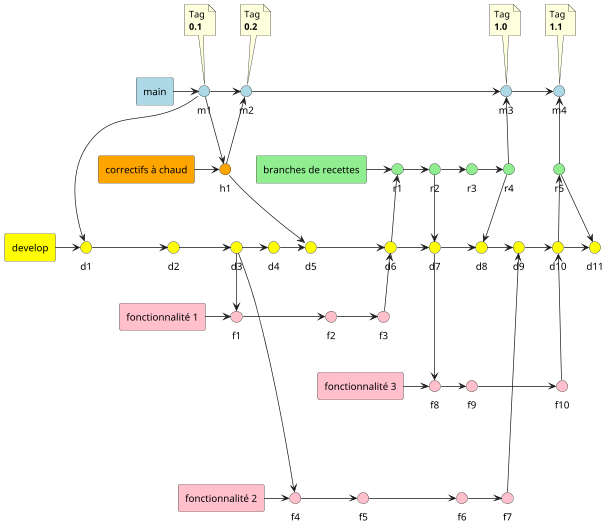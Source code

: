 @startuml
scale 0.7

!define MAIN_COMMIT circle #lightblue
!define HOTFIXES_COMMIT circle #orange
!define RELEASE_COMMIT circle #lightgreen
!define DEVELOP_COMMIT circle #yellow
!define FEATURE_COMMIT circle #pink

MAIN_COMMIT "m1" as mainCommit1
MAIN_COMMIT "m2" as mainCommit2
MAIN_COMMIT "m3" as mainCommit3
MAIN_COMMIT "m4" as mainCommit4

rectangle main  #lightblue

main -right-> mainCommit1

note top of mainCommit1 : Tag\n**0.1**
note top of mainCommit2 : Tag\n**0.2**
note top of mainCommit3 : Tag\n**1.0**
note top of mainCommit4 : Tag\n**1.1**

mainCommit1 -right-> mainCommit2
mainCommit2 -right-> mainCommit3
mainCommit3 -right-> mainCommit4

rectangle "correctifs à chaud" as hotfixes #orange

HOTFIXES_COMMIT "h1" as hotfixesCommit1

hotfixes -right-> hotfixesCommit1
mainCommit1 -down-> hotfixesCommit1
hotfixesCommit1 -up-> mainCommit2

rectangle "branches de recettes" as release #lightgreen

RELEASE_COMMIT "r1" as releaseCommit1
RELEASE_COMMIT "r2" as releaseCommit2
RELEASE_COMMIT "r3" as releaseCommit3
RELEASE_COMMIT "r4" as releaseCommit4
RELEASE_COMMIT "r5" as releaseCommit5

release -right-> releaseCommit1
releaseCommit1 -right-> releaseCommit2
releaseCommit2 -right-> releaseCommit3
releaseCommit3 -right-> releaseCommit4

releaseCommit4 -up-> mainCommit3
releaseCommit5 -up-> mainCommit4

rectangle develop #yellow

DEVELOP_COMMIT "d1" as developCommit1
DEVELOP_COMMIT "d2" as developCommit2
DEVELOP_COMMIT "d3" as developCommit3
DEVELOP_COMMIT "d4" as developCommit4
DEVELOP_COMMIT "d5" as developCommit5
DEVELOP_COMMIT "d6" as developCommit6
DEVELOP_COMMIT "d7" as developCommit7
DEVELOP_COMMIT "d8" as developCommit8
DEVELOP_COMMIT "d9" as developCommit9
DEVELOP_COMMIT "d10" as developCommit10
DEVELOP_COMMIT "d11" as developCommit11

develop -right-> developCommit1
developCommit1 -right-> developCommit2
developCommit2 -right-> developCommit3
developCommit3 -right-> developCommit4
developCommit4 -right-> developCommit5
developCommit5 -right-> developCommit6
developCommit6 -right-> developCommit7
developCommit7 -right-> developCommit8
developCommit8 -right-> developCommit9
developCommit9 -right-> developCommit10
developCommit10 -right-> developCommit11
mainCommit1 -down--> developCommit1
hotfixesCommit1 -down-> developCommit5
developCommit6 -up-> releaseCommit1
releaseCommit2 -down-> developCommit7
releaseCommit4 -down-> developCommit8
developCommit10 -up-> releaseCommit5
releaseCommit5 -down-> developCommit11

rectangle "fonctionnalité 1" as fonctionnalte1 #pink

FEATURE_COMMIT "f1" as featureCommit1
FEATURE_COMMIT "f2" as featureCommit2
FEATURE_COMMIT "f3" as featureCommit3

developCommit3 -down-> featureCommit1
fonctionnalte1 -right-> featureCommit1
featureCommit1 -right-> featureCommit2
featureCommit2 -right-> featureCommit3
featureCommit3 -up-> developCommit6

rectangle "fonctionnalité 2" as fonctionnalte2 #pink

FEATURE_COMMIT "f4" as featureCommit4
FEATURE_COMMIT "f5" as featureCommit5
FEATURE_COMMIT "f6" as featureCommit6
FEATURE_COMMIT "f7" as featureCommit7

developCommit3 -down----> featureCommit4
fonctionnalte2 -right-> featureCommit4
featureCommit4 -right-> featureCommit5
featureCommit5 -right-> featureCommit6
featureCommit6 -right-> featureCommit7
featureCommit7 -up-> developCommit9

rectangle "fonctionnalité 3" as fonctionnalte3 #pink

FEATURE_COMMIT "f8" as featureCommit8
FEATURE_COMMIT "f9" as featureCommit9
FEATURE_COMMIT "f10" as featureCommit10

developCommit7 -down--> featureCommit8
fonctionnalte3 -right-> featureCommit8
featureCommit8 -right-> featureCommit9
featureCommit9 -right-> featureCommit10
featureCommit10 -up-> developCommit10

@enduml
